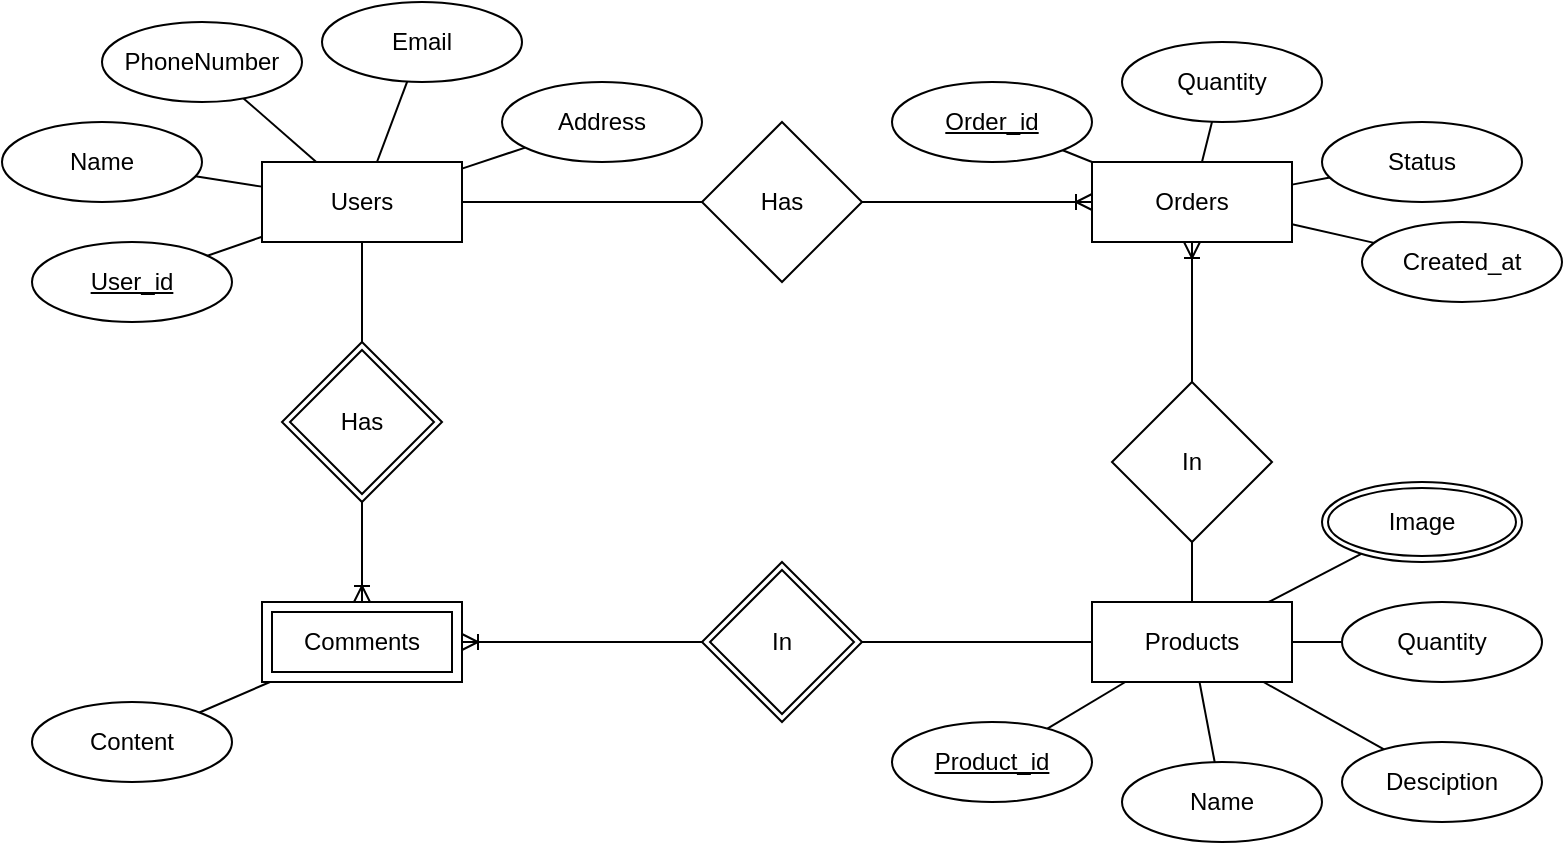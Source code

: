 <mxfile version="15.7.0" type="github">
  <diagram id="R2lEEEUBdFMjLlhIrx00" name="Page-1">
    <mxGraphModel dx="1715" dy="416" grid="1" gridSize="10" guides="1" tooltips="1" connect="1" arrows="1" fold="1" page="1" pageScale="1" pageWidth="850" pageHeight="1100" math="0" shadow="0" extFonts="Permanent Marker^https://fonts.googleapis.com/css?family=Permanent+Marker">
      <root>
        <mxCell id="0" />
        <mxCell id="1" parent="0" />
        <mxCell id="ZOCcpOMWU3HbiSUcnG7a-57" value="" style="edgeStyle=none;rounded=1;orthogonalLoop=1;jettySize=auto;html=1;endArrow=none;endFill=0;strokeColor=default;startArrow=none;startFill=0;" edge="1" parent="1" source="ZOCcpOMWU3HbiSUcnG7a-1" target="ZOCcpOMWU3HbiSUcnG7a-56">
          <mxGeometry relative="1" as="geometry" />
        </mxCell>
        <mxCell id="ZOCcpOMWU3HbiSUcnG7a-1" value="Users" style="whiteSpace=wrap;html=1;align=center;" vertex="1" parent="1">
          <mxGeometry x="-260" y="220" width="100" height="40" as="geometry" />
        </mxCell>
        <mxCell id="ZOCcpOMWU3HbiSUcnG7a-70" value="" style="edgeStyle=none;rounded=1;orthogonalLoop=1;jettySize=auto;html=1;startArrow=none;startFill=0;endArrow=none;endFill=0;strokeColor=default;" edge="1" parent="1" source="ZOCcpOMWU3HbiSUcnG7a-2" target="ZOCcpOMWU3HbiSUcnG7a-69">
          <mxGeometry relative="1" as="geometry" />
        </mxCell>
        <mxCell id="ZOCcpOMWU3HbiSUcnG7a-2" value="Products" style="whiteSpace=wrap;html=1;align=center;" vertex="1" parent="1">
          <mxGeometry x="155" y="440" width="100" height="40" as="geometry" />
        </mxCell>
        <mxCell id="ZOCcpOMWU3HbiSUcnG7a-3" value="Orders" style="whiteSpace=wrap;html=1;align=center;" vertex="1" parent="1">
          <mxGeometry x="155" y="220" width="100" height="40" as="geometry" />
        </mxCell>
        <mxCell id="ZOCcpOMWU3HbiSUcnG7a-8" value="User_id" style="ellipse;whiteSpace=wrap;html=1;align=center;fontStyle=4" vertex="1" parent="1">
          <mxGeometry x="-375" y="260" width="100" height="40" as="geometry" />
        </mxCell>
        <mxCell id="ZOCcpOMWU3HbiSUcnG7a-9" value="Name" style="ellipse;whiteSpace=wrap;html=1;align=center;" vertex="1" parent="1">
          <mxGeometry x="-390" y="200" width="100" height="40" as="geometry" />
        </mxCell>
        <mxCell id="ZOCcpOMWU3HbiSUcnG7a-10" value="PhoneNumber" style="ellipse;whiteSpace=wrap;html=1;align=center;" vertex="1" parent="1">
          <mxGeometry x="-340" y="150" width="100" height="40" as="geometry" />
        </mxCell>
        <mxCell id="ZOCcpOMWU3HbiSUcnG7a-11" value="Email" style="ellipse;whiteSpace=wrap;html=1;align=center;" vertex="1" parent="1">
          <mxGeometry x="-230" y="140" width="100" height="40" as="geometry" />
        </mxCell>
        <mxCell id="ZOCcpOMWU3HbiSUcnG7a-12" value="Address" style="ellipse;whiteSpace=wrap;html=1;align=center;" vertex="1" parent="1">
          <mxGeometry x="-140" y="180" width="100" height="40" as="geometry" />
        </mxCell>
        <mxCell id="ZOCcpOMWU3HbiSUcnG7a-40" style="edgeStyle=none;orthogonalLoop=1;jettySize=auto;html=1;strokeColor=default;rounded=1;endArrow=none;endFill=0;" edge="1" parent="1" source="ZOCcpOMWU3HbiSUcnG7a-14" target="ZOCcpOMWU3HbiSUcnG7a-2">
          <mxGeometry relative="1" as="geometry" />
        </mxCell>
        <mxCell id="ZOCcpOMWU3HbiSUcnG7a-14" value="Product_id&lt;span style=&quot;color: rgba(0 , 0 , 0 , 0) ; font-family: monospace ; font-size: 0px&quot;&gt;%3CmxGraphModel%3E%3Croot%3E%3CmxCell%20id%3D%220%22%2F%3E%3CmxCell%20id%3D%221%22%20parent%3D%220%22%2F%3E%3CmxCell%20id%3D%222%22%20value%3D%22User_id%22%20style%3D%22ellipse%3BwhiteSpace%3Dwrap%3Bhtml%3D1%3Balign%3Dcenter%3B%22%20vertex%3D%221%22%20parent%3D%221%22%3E%3CmxGeometry%20x%3D%22200%22%20y%3D%2250%22%20width%3D%22100%22%20height%3D%2240%22%20as%3D%22geometry%22%2F%3E%3C%2FmxCell%3E%3C%2Froot%3E%3C%2FmxGraphModel%3E&lt;/span&gt;" style="ellipse;whiteSpace=wrap;html=1;align=center;fontStyle=4" vertex="1" parent="1">
          <mxGeometry x="55" y="500" width="100" height="40" as="geometry" />
        </mxCell>
        <mxCell id="ZOCcpOMWU3HbiSUcnG7a-41" style="edgeStyle=none;rounded=1;orthogonalLoop=1;jettySize=auto;html=1;endArrow=none;endFill=0;strokeColor=default;" edge="1" parent="1" source="ZOCcpOMWU3HbiSUcnG7a-15" target="ZOCcpOMWU3HbiSUcnG7a-2">
          <mxGeometry relative="1" as="geometry" />
        </mxCell>
        <mxCell id="ZOCcpOMWU3HbiSUcnG7a-15" value="Name" style="ellipse;whiteSpace=wrap;html=1;align=center;" vertex="1" parent="1">
          <mxGeometry x="170" y="520" width="100" height="40" as="geometry" />
        </mxCell>
        <mxCell id="ZOCcpOMWU3HbiSUcnG7a-43" style="edgeStyle=none;rounded=1;orthogonalLoop=1;jettySize=auto;html=1;endArrow=none;endFill=0;strokeColor=default;" edge="1" parent="1" source="ZOCcpOMWU3HbiSUcnG7a-16" target="ZOCcpOMWU3HbiSUcnG7a-2">
          <mxGeometry relative="1" as="geometry">
            <mxPoint x="220" y="515" as="targetPoint" />
          </mxGeometry>
        </mxCell>
        <mxCell id="ZOCcpOMWU3HbiSUcnG7a-16" value="Desciption" style="ellipse;whiteSpace=wrap;html=1;align=center;" vertex="1" parent="1">
          <mxGeometry x="280" y="510" width="100" height="40" as="geometry" />
        </mxCell>
        <mxCell id="ZOCcpOMWU3HbiSUcnG7a-44" style="edgeStyle=none;rounded=1;orthogonalLoop=1;jettySize=auto;html=1;endArrow=none;endFill=0;strokeColor=default;" edge="1" parent="1" source="ZOCcpOMWU3HbiSUcnG7a-17" target="ZOCcpOMWU3HbiSUcnG7a-2">
          <mxGeometry relative="1" as="geometry" />
        </mxCell>
        <mxCell id="ZOCcpOMWU3HbiSUcnG7a-17" value="Quantity" style="ellipse;whiteSpace=wrap;html=1;align=center;" vertex="1" parent="1">
          <mxGeometry x="280" y="440" width="100" height="40" as="geometry" />
        </mxCell>
        <mxCell id="ZOCcpOMWU3HbiSUcnG7a-45" style="edgeStyle=none;rounded=1;orthogonalLoop=1;jettySize=auto;html=1;endArrow=none;endFill=0;strokeColor=default;" edge="1" parent="1" source="ZOCcpOMWU3HbiSUcnG7a-18" target="ZOCcpOMWU3HbiSUcnG7a-3">
          <mxGeometry relative="1" as="geometry">
            <mxPoint x="150" y="220" as="targetPoint" />
          </mxGeometry>
        </mxCell>
        <mxCell id="ZOCcpOMWU3HbiSUcnG7a-18" value="Order_id" style="ellipse;whiteSpace=wrap;html=1;align=center;fontStyle=4" vertex="1" parent="1">
          <mxGeometry x="55" y="180" width="100" height="40" as="geometry" />
        </mxCell>
        <mxCell id="ZOCcpOMWU3HbiSUcnG7a-48" style="edgeStyle=none;rounded=1;orthogonalLoop=1;jettySize=auto;html=1;endArrow=none;endFill=0;strokeColor=default;" edge="1" parent="1" source="ZOCcpOMWU3HbiSUcnG7a-21" target="ZOCcpOMWU3HbiSUcnG7a-3">
          <mxGeometry relative="1" as="geometry" />
        </mxCell>
        <mxCell id="ZOCcpOMWU3HbiSUcnG7a-21" value="Quantity" style="ellipse;whiteSpace=wrap;html=1;align=center;" vertex="1" parent="1">
          <mxGeometry x="170" y="160" width="100" height="40" as="geometry" />
        </mxCell>
        <mxCell id="ZOCcpOMWU3HbiSUcnG7a-49" style="edgeStyle=none;rounded=1;orthogonalLoop=1;jettySize=auto;html=1;endArrow=none;endFill=0;strokeColor=default;" edge="1" parent="1" source="ZOCcpOMWU3HbiSUcnG7a-22" target="ZOCcpOMWU3HbiSUcnG7a-3">
          <mxGeometry relative="1" as="geometry" />
        </mxCell>
        <mxCell id="ZOCcpOMWU3HbiSUcnG7a-22" value="Status" style="ellipse;whiteSpace=wrap;html=1;align=center;" vertex="1" parent="1">
          <mxGeometry x="270" y="200" width="100" height="40" as="geometry" />
        </mxCell>
        <mxCell id="ZOCcpOMWU3HbiSUcnG7a-54" style="edgeStyle=none;rounded=1;orthogonalLoop=1;jettySize=auto;html=1;endArrow=none;endFill=0;strokeColor=default;" edge="1" parent="1" source="ZOCcpOMWU3HbiSUcnG7a-25" target="ZOCcpOMWU3HbiSUcnG7a-79">
          <mxGeometry relative="1" as="geometry">
            <mxPoint x="-350" y="540" as="targetPoint" />
          </mxGeometry>
        </mxCell>
        <mxCell id="ZOCcpOMWU3HbiSUcnG7a-25" value="Content" style="ellipse;whiteSpace=wrap;html=1;align=center;" vertex="1" parent="1">
          <mxGeometry x="-375" y="490" width="100" height="40" as="geometry" />
        </mxCell>
        <mxCell id="ZOCcpOMWU3HbiSUcnG7a-35" value="" style="endArrow=none;html=1;" edge="1" parent="1" source="ZOCcpOMWU3HbiSUcnG7a-1" target="ZOCcpOMWU3HbiSUcnG7a-10">
          <mxGeometry width="50" height="50" relative="1" as="geometry">
            <mxPoint x="-160" y="240" as="sourcePoint" />
            <mxPoint x="-110" y="190" as="targetPoint" />
          </mxGeometry>
        </mxCell>
        <mxCell id="ZOCcpOMWU3HbiSUcnG7a-36" value="" style="endArrow=none;html=1;curved=1;" edge="1" parent="1" source="ZOCcpOMWU3HbiSUcnG7a-1" target="ZOCcpOMWU3HbiSUcnG7a-9">
          <mxGeometry width="50" height="50" relative="1" as="geometry">
            <mxPoint x="-160" y="240" as="sourcePoint" />
            <mxPoint x="-110" y="190" as="targetPoint" />
          </mxGeometry>
        </mxCell>
        <mxCell id="ZOCcpOMWU3HbiSUcnG7a-37" value="" style="endArrow=none;html=1;curved=1;" edge="1" parent="1" source="ZOCcpOMWU3HbiSUcnG7a-1" target="ZOCcpOMWU3HbiSUcnG7a-8">
          <mxGeometry width="50" height="50" relative="1" as="geometry">
            <mxPoint x="-160" y="240" as="sourcePoint" />
            <mxPoint x="-110" y="190" as="targetPoint" />
          </mxGeometry>
        </mxCell>
        <mxCell id="ZOCcpOMWU3HbiSUcnG7a-38" value="" style="endArrow=none;html=1;curved=1;" edge="1" parent="1" source="ZOCcpOMWU3HbiSUcnG7a-1" target="ZOCcpOMWU3HbiSUcnG7a-11">
          <mxGeometry width="50" height="50" relative="1" as="geometry">
            <mxPoint x="-160" y="240" as="sourcePoint" />
            <mxPoint x="-110" y="190" as="targetPoint" />
          </mxGeometry>
        </mxCell>
        <mxCell id="ZOCcpOMWU3HbiSUcnG7a-39" value="" style="endArrow=none;html=1;curved=1;" edge="1" parent="1" source="ZOCcpOMWU3HbiSUcnG7a-1" target="ZOCcpOMWU3HbiSUcnG7a-12">
          <mxGeometry width="50" height="50" relative="1" as="geometry">
            <mxPoint x="-160" y="240" as="sourcePoint" />
            <mxPoint x="-110" y="190" as="targetPoint" />
          </mxGeometry>
        </mxCell>
        <mxCell id="ZOCcpOMWU3HbiSUcnG7a-42" style="edgeStyle=none;rounded=1;orthogonalLoop=1;jettySize=auto;html=1;exitX=0.5;exitY=1;exitDx=0;exitDy=0;entryX=0.25;entryY=1;entryDx=0;entryDy=0;endArrow=none;endFill=0;strokeColor=default;" edge="1" parent="1" source="ZOCcpOMWU3HbiSUcnG7a-2" target="ZOCcpOMWU3HbiSUcnG7a-2">
          <mxGeometry relative="1" as="geometry" />
        </mxCell>
        <mxCell id="ZOCcpOMWU3HbiSUcnG7a-58" style="edgeStyle=none;rounded=1;orthogonalLoop=1;jettySize=auto;html=1;endArrow=ERoneToMany;endFill=0;strokeColor=default;" edge="1" parent="1" source="ZOCcpOMWU3HbiSUcnG7a-56" target="ZOCcpOMWU3HbiSUcnG7a-3">
          <mxGeometry relative="1" as="geometry" />
        </mxCell>
        <mxCell id="ZOCcpOMWU3HbiSUcnG7a-56" value="Has" style="rhombus;whiteSpace=wrap;html=1;" vertex="1" parent="1">
          <mxGeometry x="-40" y="200" width="80" height="80" as="geometry" />
        </mxCell>
        <mxCell id="ZOCcpOMWU3HbiSUcnG7a-65" style="edgeStyle=none;rounded=1;orthogonalLoop=1;jettySize=auto;html=1;startArrow=none;startFill=0;endArrow=none;endFill=0;strokeColor=default;" edge="1" parent="1" source="ZOCcpOMWU3HbiSUcnG7a-64" target="ZOCcpOMWU3HbiSUcnG7a-3">
          <mxGeometry relative="1" as="geometry" />
        </mxCell>
        <mxCell id="ZOCcpOMWU3HbiSUcnG7a-64" value="Created_at" style="ellipse;whiteSpace=wrap;html=1;align=center;" vertex="1" parent="1">
          <mxGeometry x="290" y="250" width="100" height="40" as="geometry" />
        </mxCell>
        <mxCell id="ZOCcpOMWU3HbiSUcnG7a-68" style="edgeStyle=none;rounded=1;orthogonalLoop=1;jettySize=auto;html=1;startArrow=none;startFill=0;endArrow=none;endFill=0;strokeColor=default;" edge="1" parent="1" source="ZOCcpOMWU3HbiSUcnG7a-67" target="ZOCcpOMWU3HbiSUcnG7a-2">
          <mxGeometry relative="1" as="geometry" />
        </mxCell>
        <mxCell id="ZOCcpOMWU3HbiSUcnG7a-67" value="Image" style="ellipse;shape=doubleEllipse;margin=3;whiteSpace=wrap;html=1;align=center;" vertex="1" parent="1">
          <mxGeometry x="270" y="380" width="100" height="40" as="geometry" />
        </mxCell>
        <mxCell id="ZOCcpOMWU3HbiSUcnG7a-71" style="edgeStyle=none;rounded=1;orthogonalLoop=1;jettySize=auto;html=1;startArrow=none;startFill=0;endArrow=ERoneToMany;endFill=0;strokeColor=default;" edge="1" parent="1" source="ZOCcpOMWU3HbiSUcnG7a-69" target="ZOCcpOMWU3HbiSUcnG7a-3">
          <mxGeometry relative="1" as="geometry" />
        </mxCell>
        <mxCell id="ZOCcpOMWU3HbiSUcnG7a-69" value="In" style="rhombus;whiteSpace=wrap;html=1;" vertex="1" parent="1">
          <mxGeometry x="165" y="330" width="80" height="80" as="geometry" />
        </mxCell>
        <mxCell id="ZOCcpOMWU3HbiSUcnG7a-77" style="edgeStyle=none;rounded=1;orthogonalLoop=1;jettySize=auto;html=1;exitX=0.5;exitY=1;exitDx=0;exitDy=0;startArrow=none;startFill=0;endArrow=none;endFill=0;strokeColor=default;" edge="1" parent="1" source="ZOCcpOMWU3HbiSUcnG7a-21" target="ZOCcpOMWU3HbiSUcnG7a-21">
          <mxGeometry relative="1" as="geometry" />
        </mxCell>
        <mxCell id="ZOCcpOMWU3HbiSUcnG7a-83" value="" style="edgeStyle=none;rounded=1;orthogonalLoop=1;jettySize=auto;html=1;startArrow=ERoneToMany;startFill=0;endArrow=none;endFill=0;strokeColor=default;" edge="1" parent="1" source="ZOCcpOMWU3HbiSUcnG7a-79" target="ZOCcpOMWU3HbiSUcnG7a-98">
          <mxGeometry relative="1" as="geometry">
            <mxPoint x="-50" y="460" as="targetPoint" />
          </mxGeometry>
        </mxCell>
        <mxCell id="ZOCcpOMWU3HbiSUcnG7a-79" value="Comments" style="shape=ext;margin=3;double=1;whiteSpace=wrap;html=1;align=center;direction=west;" vertex="1" parent="1">
          <mxGeometry x="-260" y="440" width="100" height="40" as="geometry" />
        </mxCell>
        <mxCell id="ZOCcpOMWU3HbiSUcnG7a-84" style="edgeStyle=none;rounded=1;orthogonalLoop=1;jettySize=auto;html=1;startArrow=none;startFill=0;endArrow=none;endFill=0;strokeColor=default;" edge="1" parent="1" source="ZOCcpOMWU3HbiSUcnG7a-98" target="ZOCcpOMWU3HbiSUcnG7a-2">
          <mxGeometry relative="1" as="geometry">
            <mxPoint x="30" y="460" as="sourcePoint" />
          </mxGeometry>
        </mxCell>
        <mxCell id="ZOCcpOMWU3HbiSUcnG7a-94" style="edgeStyle=none;rounded=1;orthogonalLoop=1;jettySize=auto;html=1;startArrow=none;startFill=0;endArrow=none;endFill=0;strokeColor=default;" edge="1" parent="1" source="ZOCcpOMWU3HbiSUcnG7a-93" target="ZOCcpOMWU3HbiSUcnG7a-1">
          <mxGeometry relative="1" as="geometry" />
        </mxCell>
        <mxCell id="ZOCcpOMWU3HbiSUcnG7a-95" style="edgeStyle=none;rounded=1;orthogonalLoop=1;jettySize=auto;html=1;startArrow=none;startFill=0;endArrow=ERoneToMany;endFill=0;strokeColor=default;" edge="1" parent="1" source="ZOCcpOMWU3HbiSUcnG7a-93" target="ZOCcpOMWU3HbiSUcnG7a-79">
          <mxGeometry relative="1" as="geometry" />
        </mxCell>
        <mxCell id="ZOCcpOMWU3HbiSUcnG7a-93" value="Has" style="shape=rhombus;double=1;perimeter=rhombusPerimeter;whiteSpace=wrap;html=1;align=center;" vertex="1" parent="1">
          <mxGeometry x="-250" y="310" width="80" height="80" as="geometry" />
        </mxCell>
        <mxCell id="ZOCcpOMWU3HbiSUcnG7a-98" value="In" style="shape=rhombus;double=1;perimeter=rhombusPerimeter;whiteSpace=wrap;html=1;align=center;" vertex="1" parent="1">
          <mxGeometry x="-40" y="420" width="80" height="80" as="geometry" />
        </mxCell>
      </root>
    </mxGraphModel>
  </diagram>
</mxfile>
